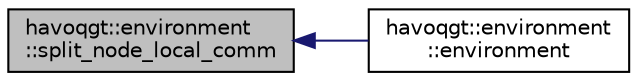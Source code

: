 digraph "havoqgt::environment::split_node_local_comm"
{
  edge [fontname="Helvetica",fontsize="10",labelfontname="Helvetica",labelfontsize="10"];
  node [fontname="Helvetica",fontsize="10",shape=record];
  rankdir="LR";
  Node1 [label="havoqgt::environment\l::split_node_local_comm",height=0.2,width=0.4,color="black", fillcolor="grey75", style="filled", fontcolor="black"];
  Node1 -> Node2 [dir="back",color="midnightblue",fontsize="10",style="solid",fontname="Helvetica"];
  Node2 [label="havoqgt::environment\l::environment",height=0.2,width=0.4,color="black", fillcolor="white", style="filled",URL="$classhavoqgt_1_1environment.html#a1e7345dc8323a6b9950face0c1a812b9"];
}
